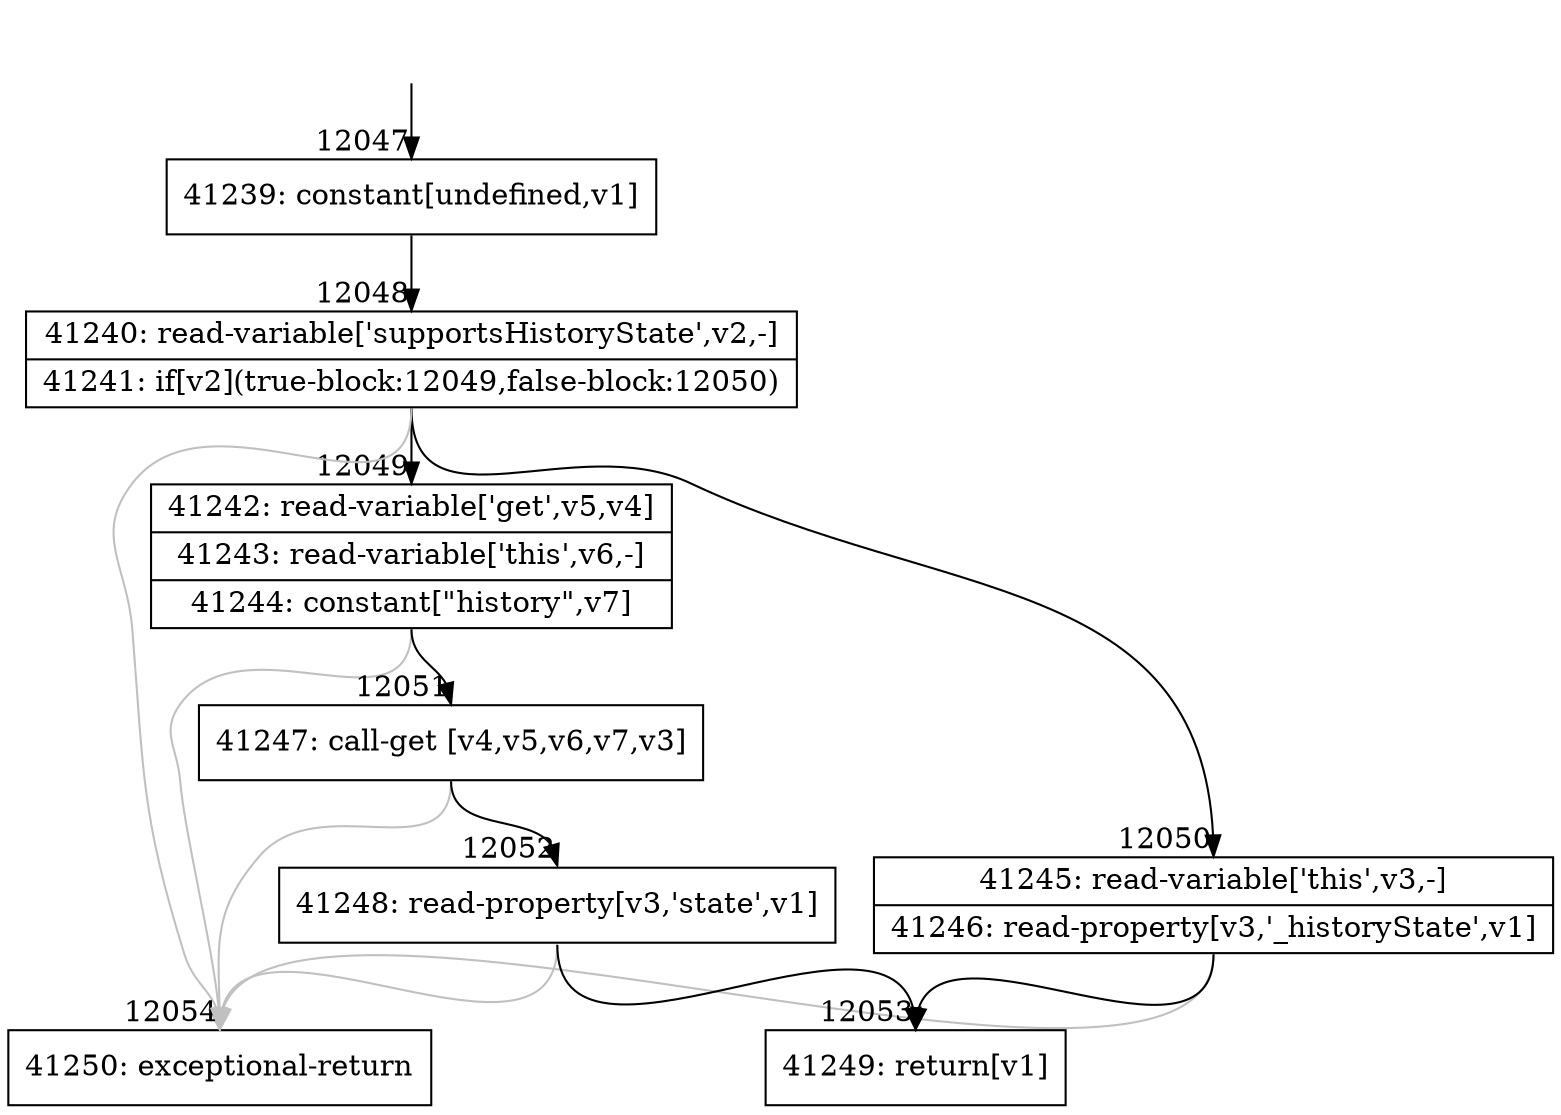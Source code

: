 digraph {
rankdir="TD"
BB_entry992[shape=none,label=""];
BB_entry992 -> BB12047 [tailport=s, headport=n, headlabel="    12047"]
BB12047 [shape=record label="{41239: constant[undefined,v1]}" ] 
BB12047 -> BB12048 [tailport=s, headport=n, headlabel="      12048"]
BB12048 [shape=record label="{41240: read-variable['supportsHistoryState',v2,-]|41241: if[v2](true-block:12049,false-block:12050)}" ] 
BB12048 -> BB12049 [tailport=s, headport=n, headlabel="      12049"]
BB12048 -> BB12050 [tailport=s, headport=n, headlabel="      12050"]
BB12048 -> BB12054 [tailport=s, headport=n, color=gray, headlabel="      12054"]
BB12049 [shape=record label="{41242: read-variable['get',v5,v4]|41243: read-variable['this',v6,-]|41244: constant[\"history\",v7]}" ] 
BB12049 -> BB12051 [tailport=s, headport=n, headlabel="      12051"]
BB12049 -> BB12054 [tailport=s, headport=n, color=gray]
BB12050 [shape=record label="{41245: read-variable['this',v3,-]|41246: read-property[v3,'_historyState',v1]}" ] 
BB12050 -> BB12053 [tailport=s, headport=n, headlabel="      12053"]
BB12050 -> BB12054 [tailport=s, headport=n, color=gray]
BB12051 [shape=record label="{41247: call-get [v4,v5,v6,v7,v3]}" ] 
BB12051 -> BB12052 [tailport=s, headport=n, headlabel="      12052"]
BB12051 -> BB12054 [tailport=s, headport=n, color=gray]
BB12052 [shape=record label="{41248: read-property[v3,'state',v1]}" ] 
BB12052 -> BB12053 [tailport=s, headport=n]
BB12052 -> BB12054 [tailport=s, headport=n, color=gray]
BB12053 [shape=record label="{41249: return[v1]}" ] 
BB12054 [shape=record label="{41250: exceptional-return}" ] 
//#$~ 22196
}
